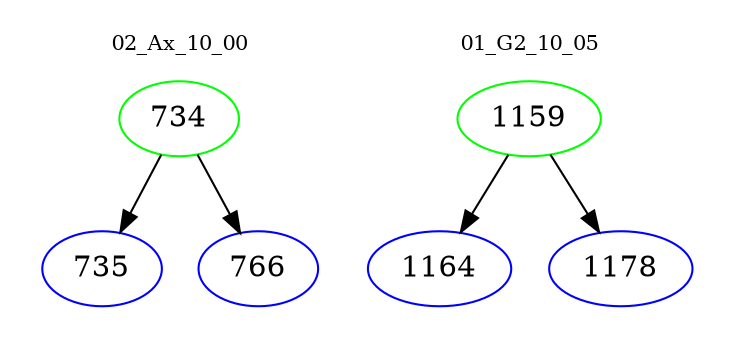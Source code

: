 digraph{
subgraph cluster_0 {
color = white
label = "02_Ax_10_00";
fontsize=10;
T0_734 [label="734", color="green"]
T0_734 -> T0_735 [color="black"]
T0_735 [label="735", color="blue"]
T0_734 -> T0_766 [color="black"]
T0_766 [label="766", color="blue"]
}
subgraph cluster_1 {
color = white
label = "01_G2_10_05";
fontsize=10;
T1_1159 [label="1159", color="green"]
T1_1159 -> T1_1164 [color="black"]
T1_1164 [label="1164", color="blue"]
T1_1159 -> T1_1178 [color="black"]
T1_1178 [label="1178", color="blue"]
}
}
